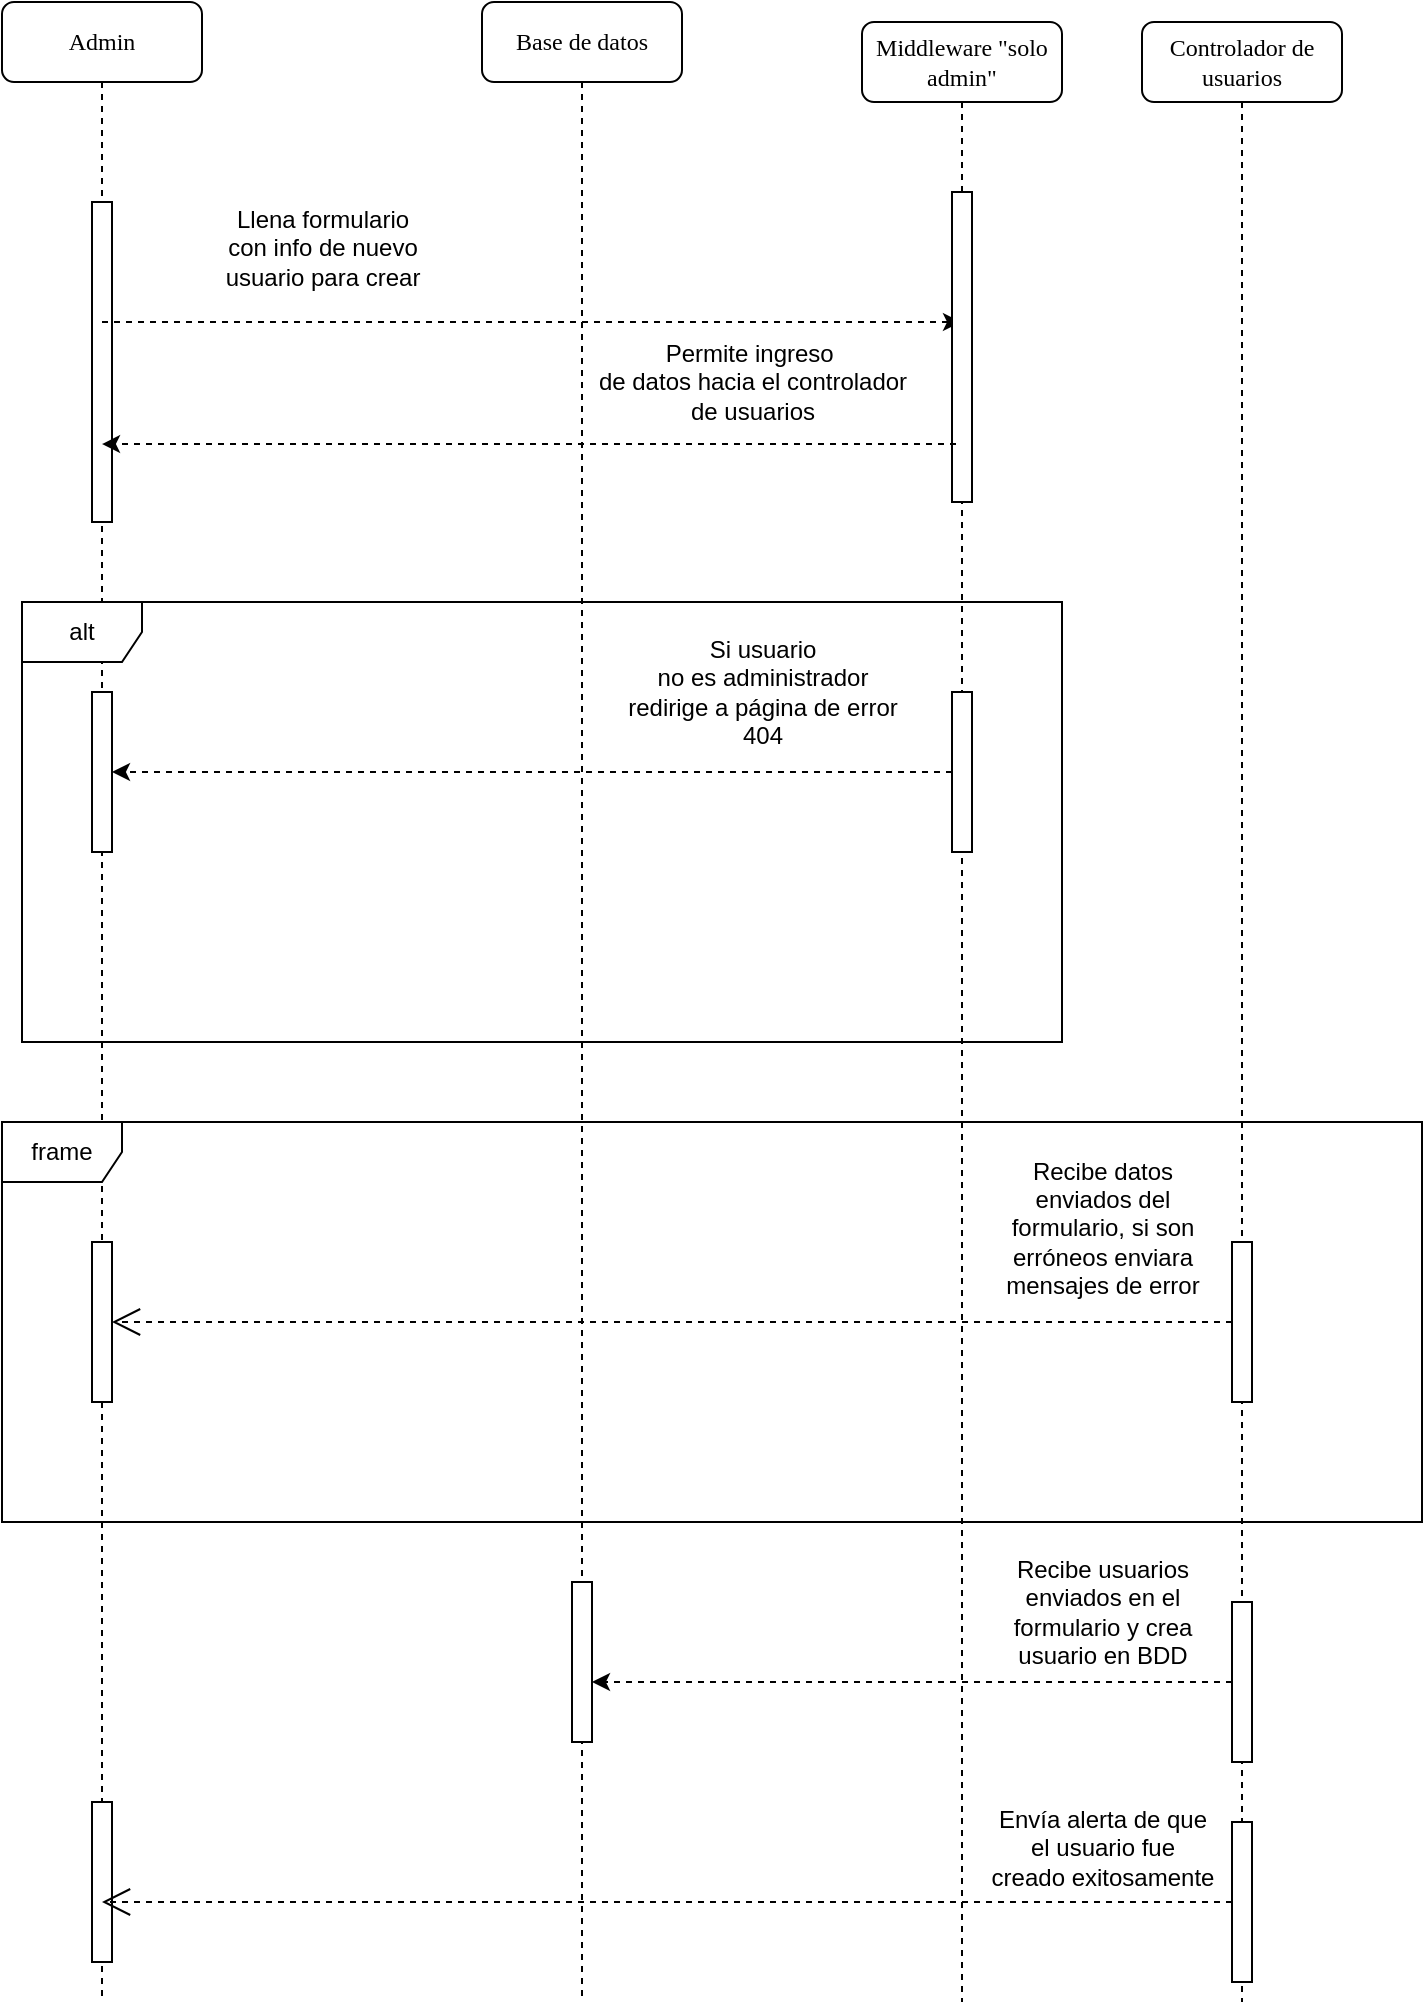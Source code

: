 <mxfile version="24.8.0">
  <diagram name="Page-1" id="13e1069c-82ec-6db2-03f1-153e76fe0fe0">
    <mxGraphModel dx="880" dy="470" grid="1" gridSize="10" guides="1" tooltips="1" connect="1" arrows="1" fold="1" page="1" pageScale="1" pageWidth="1100" pageHeight="850" background="#ffffff" math="0" shadow="0">
      <root>
        <mxCell id="0" />
        <mxCell id="1" parent="0" />
        <mxCell id="7baba1c4bc27f4b0-3" value="Base de datos" style="shape=umlLifeline;perimeter=lifelinePerimeter;whiteSpace=wrap;html=1;container=1;collapsible=0;recursiveResize=0;outlineConnect=0;rounded=1;shadow=0;comic=0;labelBackgroundColor=none;strokeWidth=1;fontFamily=Verdana;fontSize=12;align=center;" parent="1" vertex="1">
          <mxGeometry x="340" y="80" width="100" height="1000" as="geometry" />
        </mxCell>
        <mxCell id="XYuEak0liH888FXmT6iu-11" value="" style="html=1;points=[[0,0,0,0,5],[0,1,0,0,-5],[1,0,0,0,5],[1,1,0,0,-5]];perimeter=orthogonalPerimeter;outlineConnect=0;targetShapes=umlLifeline;portConstraint=eastwest;newEdgeStyle={&quot;curved&quot;:0,&quot;rounded&quot;:0};" vertex="1" parent="7baba1c4bc27f4b0-3">
          <mxGeometry x="45" y="790" width="10" height="80" as="geometry" />
        </mxCell>
        <mxCell id="7baba1c4bc27f4b0-8" value="Admin" style="shape=umlLifeline;perimeter=lifelinePerimeter;whiteSpace=wrap;html=1;container=1;collapsible=0;recursiveResize=0;outlineConnect=0;rounded=1;shadow=0;comic=0;labelBackgroundColor=none;strokeWidth=1;fontFamily=Verdana;fontSize=12;align=center;" parent="1" vertex="1">
          <mxGeometry x="100" y="80" width="100" height="1000" as="geometry" />
        </mxCell>
        <mxCell id="7baba1c4bc27f4b0-9" value="" style="html=1;points=[];perimeter=orthogonalPerimeter;rounded=0;shadow=0;comic=0;labelBackgroundColor=none;strokeWidth=1;fontFamily=Verdana;fontSize=12;align=center;" parent="7baba1c4bc27f4b0-8" vertex="1">
          <mxGeometry x="45" y="100" width="10" height="160" as="geometry" />
        </mxCell>
        <mxCell id="XYuEak0liH888FXmT6iu-2" value="" style="endArrow=classic;html=1;rounded=0;dashed=1;" edge="1" parent="7baba1c4bc27f4b0-8" target="hNQLCdhJePGUMtkADW94-11">
          <mxGeometry width="50" height="50" relative="1" as="geometry">
            <mxPoint x="50" y="160" as="sourcePoint" />
            <mxPoint x="100" y="110" as="targetPoint" />
          </mxGeometry>
        </mxCell>
        <mxCell id="XYuEak0liH888FXmT6iu-6" value="" style="html=1;points=[[0,0,0,0,5],[0,1,0,0,-5],[1,0,0,0,5],[1,1,0,0,-5]];perimeter=orthogonalPerimeter;outlineConnect=0;targetShapes=umlLifeline;portConstraint=eastwest;newEdgeStyle={&quot;curved&quot;:0,&quot;rounded&quot;:0};" vertex="1" parent="7baba1c4bc27f4b0-8">
          <mxGeometry x="45" y="345" width="10" height="80" as="geometry" />
        </mxCell>
        <mxCell id="XYuEak0liH888FXmT6iu-24" value="" style="html=1;points=[[0,0,0,0,5],[0,1,0,0,-5],[1,0,0,0,5],[1,1,0,0,-5]];perimeter=orthogonalPerimeter;outlineConnect=0;targetShapes=umlLifeline;portConstraint=eastwest;newEdgeStyle={&quot;curved&quot;:0,&quot;rounded&quot;:0};" vertex="1" parent="7baba1c4bc27f4b0-8">
          <mxGeometry x="45" y="900" width="10" height="80" as="geometry" />
        </mxCell>
        <mxCell id="652f_ZYVGCwjFdwTah18-10" value="Controlador de usuarios" style="shape=umlLifeline;perimeter=lifelinePerimeter;whiteSpace=wrap;html=1;container=1;collapsible=0;recursiveResize=0;outlineConnect=0;rounded=1;shadow=0;comic=0;labelBackgroundColor=none;strokeWidth=1;fontFamily=Verdana;fontSize=12;align=center;" parent="1" vertex="1">
          <mxGeometry x="670" y="90" width="100" height="990" as="geometry" />
        </mxCell>
        <mxCell id="hNQLCdhJePGUMtkADW94-23" value="" style="html=1;points=[[0,0,0,0,5],[0,1,0,0,-5],[1,0,0,0,5],[1,1,0,0,-5]];perimeter=orthogonalPerimeter;outlineConnect=0;targetShapes=umlLifeline;portConstraint=eastwest;newEdgeStyle={&quot;curved&quot;:0,&quot;rounded&quot;:0};" parent="652f_ZYVGCwjFdwTah18-10" vertex="1">
          <mxGeometry x="45" y="790" width="10" height="80" as="geometry" />
        </mxCell>
        <mxCell id="XYuEak0liH888FXmT6iu-25" value="" style="html=1;points=[[0,0,0,0,5],[0,1,0,0,-5],[1,0,0,0,5],[1,1,0,0,-5]];perimeter=orthogonalPerimeter;outlineConnect=0;targetShapes=umlLifeline;portConstraint=eastwest;newEdgeStyle={&quot;curved&quot;:0,&quot;rounded&quot;:0};" vertex="1" parent="652f_ZYVGCwjFdwTah18-10">
          <mxGeometry x="45" y="900" width="10" height="80" as="geometry" />
        </mxCell>
        <mxCell id="hNQLCdhJePGUMtkADW94-11" value="Middleware &quot;solo admin&quot;" style="shape=umlLifeline;perimeter=lifelinePerimeter;whiteSpace=wrap;html=1;container=1;collapsible=0;recursiveResize=0;outlineConnect=0;rounded=1;shadow=0;comic=0;labelBackgroundColor=none;strokeWidth=1;fontFamily=Verdana;fontSize=12;align=center;" parent="1" vertex="1">
          <mxGeometry x="530" y="90" width="100" height="990" as="geometry" />
        </mxCell>
        <mxCell id="hNQLCdhJePGUMtkADW94-12" value="" style="html=1;points=[];perimeter=orthogonalPerimeter;rounded=0;shadow=0;comic=0;labelBackgroundColor=none;strokeWidth=1;fontFamily=Verdana;fontSize=12;align=center;" parent="hNQLCdhJePGUMtkADW94-11" vertex="1">
          <mxGeometry x="45" y="85" width="10" height="155" as="geometry" />
        </mxCell>
        <mxCell id="XYuEak0liH888FXmT6iu-5" value="&lt;div&gt;Permite ingreso&amp;nbsp;&lt;/div&gt;&lt;div&gt;de datos hacia el controlador&lt;/div&gt;&lt;div&gt;de usuarios&lt;br&gt;&lt;/div&gt;" style="text;html=1;align=center;verticalAlign=middle;resizable=0;points=[];autosize=1;strokeColor=none;fillColor=none;" vertex="1" parent="hNQLCdhJePGUMtkADW94-11">
          <mxGeometry x="-145" y="150" width="180" height="60" as="geometry" />
        </mxCell>
        <mxCell id="XYuEak0liH888FXmT6iu-7" value="" style="html=1;points=[[0,0,0,0,5],[0,1,0,0,-5],[1,0,0,0,5],[1,1,0,0,-5]];perimeter=orthogonalPerimeter;outlineConnect=0;targetShapes=umlLifeline;portConstraint=eastwest;newEdgeStyle={&quot;curved&quot;:0,&quot;rounded&quot;:0};" vertex="1" parent="hNQLCdhJePGUMtkADW94-11">
          <mxGeometry x="45" y="335" width="10" height="80" as="geometry" />
        </mxCell>
        <mxCell id="XYuEak0liH888FXmT6iu-3" value="Llena formulario&lt;br&gt;con info de nuevo &lt;br&gt;usuario para crear" style="text;html=1;align=center;verticalAlign=middle;resizable=0;points=[];autosize=1;strokeColor=none;fillColor=none;" vertex="1" parent="1">
          <mxGeometry x="200" y="173" width="120" height="60" as="geometry" />
        </mxCell>
        <mxCell id="XYuEak0liH888FXmT6iu-4" value="" style="endArrow=classic;html=1;rounded=0;exitX=0.2;exitY=0.813;exitDx=0;exitDy=0;exitPerimeter=0;dashed=1;" edge="1" parent="1" source="hNQLCdhJePGUMtkADW94-12" target="7baba1c4bc27f4b0-8">
          <mxGeometry width="50" height="50" relative="1" as="geometry">
            <mxPoint x="510" y="300" as="sourcePoint" />
            <mxPoint x="560" y="250" as="targetPoint" />
          </mxGeometry>
        </mxCell>
        <mxCell id="XYuEak0liH888FXmT6iu-8" value="alt" style="shape=umlFrame;whiteSpace=wrap;html=1;pointerEvents=0;" vertex="1" parent="1">
          <mxGeometry x="110" y="380" width="520" height="220" as="geometry" />
        </mxCell>
        <mxCell id="XYuEak0liH888FXmT6iu-9" value="" style="endArrow=classic;html=1;rounded=0;dashed=1;" edge="1" parent="1" source="XYuEak0liH888FXmT6iu-7" target="XYuEak0liH888FXmT6iu-6">
          <mxGeometry width="50" height="50" relative="1" as="geometry">
            <mxPoint x="410" y="510" as="sourcePoint" />
            <mxPoint x="460" y="460" as="targetPoint" />
          </mxGeometry>
        </mxCell>
        <mxCell id="XYuEak0liH888FXmT6iu-10" value="&lt;div&gt;Si usuario&lt;/div&gt;&lt;div&gt;no es administrador&lt;/div&gt;&lt;div&gt;redirige a página de error&lt;/div&gt;&lt;div&gt;404&lt;br&gt;&lt;/div&gt;" style="text;html=1;align=center;verticalAlign=middle;resizable=0;points=[];autosize=1;strokeColor=none;fillColor=none;" vertex="1" parent="1">
          <mxGeometry x="400" y="390" width="160" height="70" as="geometry" />
        </mxCell>
        <mxCell id="XYuEak0liH888FXmT6iu-14" value="" style="endArrow=classic;html=1;rounded=0;dashed=1;" edge="1" parent="1" source="hNQLCdhJePGUMtkADW94-23" target="XYuEak0liH888FXmT6iu-11">
          <mxGeometry width="50" height="50" relative="1" as="geometry">
            <mxPoint x="1385" y="1010" as="sourcePoint" />
            <mxPoint x="819.5" y="1010" as="targetPoint" />
          </mxGeometry>
        </mxCell>
        <mxCell id="XYuEak0liH888FXmT6iu-17" value="frame" style="shape=umlFrame;whiteSpace=wrap;html=1;pointerEvents=0;" vertex="1" parent="1">
          <mxGeometry x="100" y="640" width="710" height="200" as="geometry" />
        </mxCell>
        <mxCell id="XYuEak0liH888FXmT6iu-13" value="&lt;div&gt;Recibe usuarios&lt;/div&gt;&lt;div&gt;enviados en el&lt;/div&gt;&lt;div&gt;formulario y crea&lt;/div&gt;&lt;div&gt;usuario en BDD&lt;br&gt;&lt;/div&gt;" style="text;html=1;align=center;verticalAlign=middle;resizable=0;points=[];autosize=1;strokeColor=none;fillColor=none;" vertex="1" parent="1">
          <mxGeometry x="595" y="850" width="110" height="70" as="geometry" />
        </mxCell>
        <mxCell id="XYuEak0liH888FXmT6iu-18" value="" style="html=1;points=[[0,0,0,0,5],[0,1,0,0,-5],[1,0,0,0,5],[1,1,0,0,-5]];perimeter=orthogonalPerimeter;outlineConnect=0;targetShapes=umlLifeline;portConstraint=eastwest;newEdgeStyle={&quot;curved&quot;:0,&quot;rounded&quot;:0};" vertex="1" parent="1">
          <mxGeometry x="715" y="700" width="10" height="80" as="geometry" />
        </mxCell>
        <mxCell id="XYuEak0liH888FXmT6iu-19" value="" style="html=1;points=[[0,0,0,0,5],[0,1,0,0,-5],[1,0,0,0,5],[1,1,0,0,-5]];perimeter=orthogonalPerimeter;outlineConnect=0;targetShapes=umlLifeline;portConstraint=eastwest;newEdgeStyle={&quot;curved&quot;:0,&quot;rounded&quot;:0};" vertex="1" parent="1">
          <mxGeometry x="145" y="700" width="10" height="80" as="geometry" />
        </mxCell>
        <mxCell id="XYuEak0liH888FXmT6iu-22" value="" style="endArrow=open;endFill=1;endSize=12;html=1;rounded=0;dashed=1;" edge="1" parent="1" source="XYuEak0liH888FXmT6iu-18" target="XYuEak0liH888FXmT6iu-19">
          <mxGeometry width="160" relative="1" as="geometry">
            <mxPoint x="550" y="720" as="sourcePoint" />
            <mxPoint x="710" y="720" as="targetPoint" />
          </mxGeometry>
        </mxCell>
        <mxCell id="XYuEak0liH888FXmT6iu-23" value="Recibe datos&lt;br&gt;&lt;div&gt;enviados del&lt;/div&gt;&lt;div&gt;formulario, si son&lt;/div&gt;&lt;div&gt;erróneos enviara&lt;/div&gt;&lt;div&gt;mensajes de error&lt;/div&gt;" style="text;html=1;align=center;verticalAlign=middle;resizable=0;points=[];autosize=1;strokeColor=none;fillColor=none;" vertex="1" parent="1">
          <mxGeometry x="585" y="648" width="130" height="90" as="geometry" />
        </mxCell>
        <mxCell id="XYuEak0liH888FXmT6iu-27" value="" style="endArrow=open;endFill=1;endSize=12;html=1;rounded=0;dashed=1;" edge="1" parent="1" source="XYuEak0liH888FXmT6iu-25" target="7baba1c4bc27f4b0-8">
          <mxGeometry width="160" relative="1" as="geometry">
            <mxPoint x="610" y="1010" as="sourcePoint" />
            <mxPoint x="770" y="1010" as="targetPoint" />
          </mxGeometry>
        </mxCell>
        <mxCell id="XYuEak0liH888FXmT6iu-28" value="&lt;div&gt;Envía alerta de que&lt;/div&gt;&lt;div&gt;el usuario fue&lt;/div&gt;&lt;div&gt;creado exitosamente&lt;br&gt;&lt;/div&gt;" style="text;html=1;align=center;verticalAlign=middle;resizable=0;points=[];autosize=1;strokeColor=none;fillColor=none;" vertex="1" parent="1">
          <mxGeometry x="580" y="973" width="140" height="60" as="geometry" />
        </mxCell>
      </root>
    </mxGraphModel>
  </diagram>
</mxfile>
